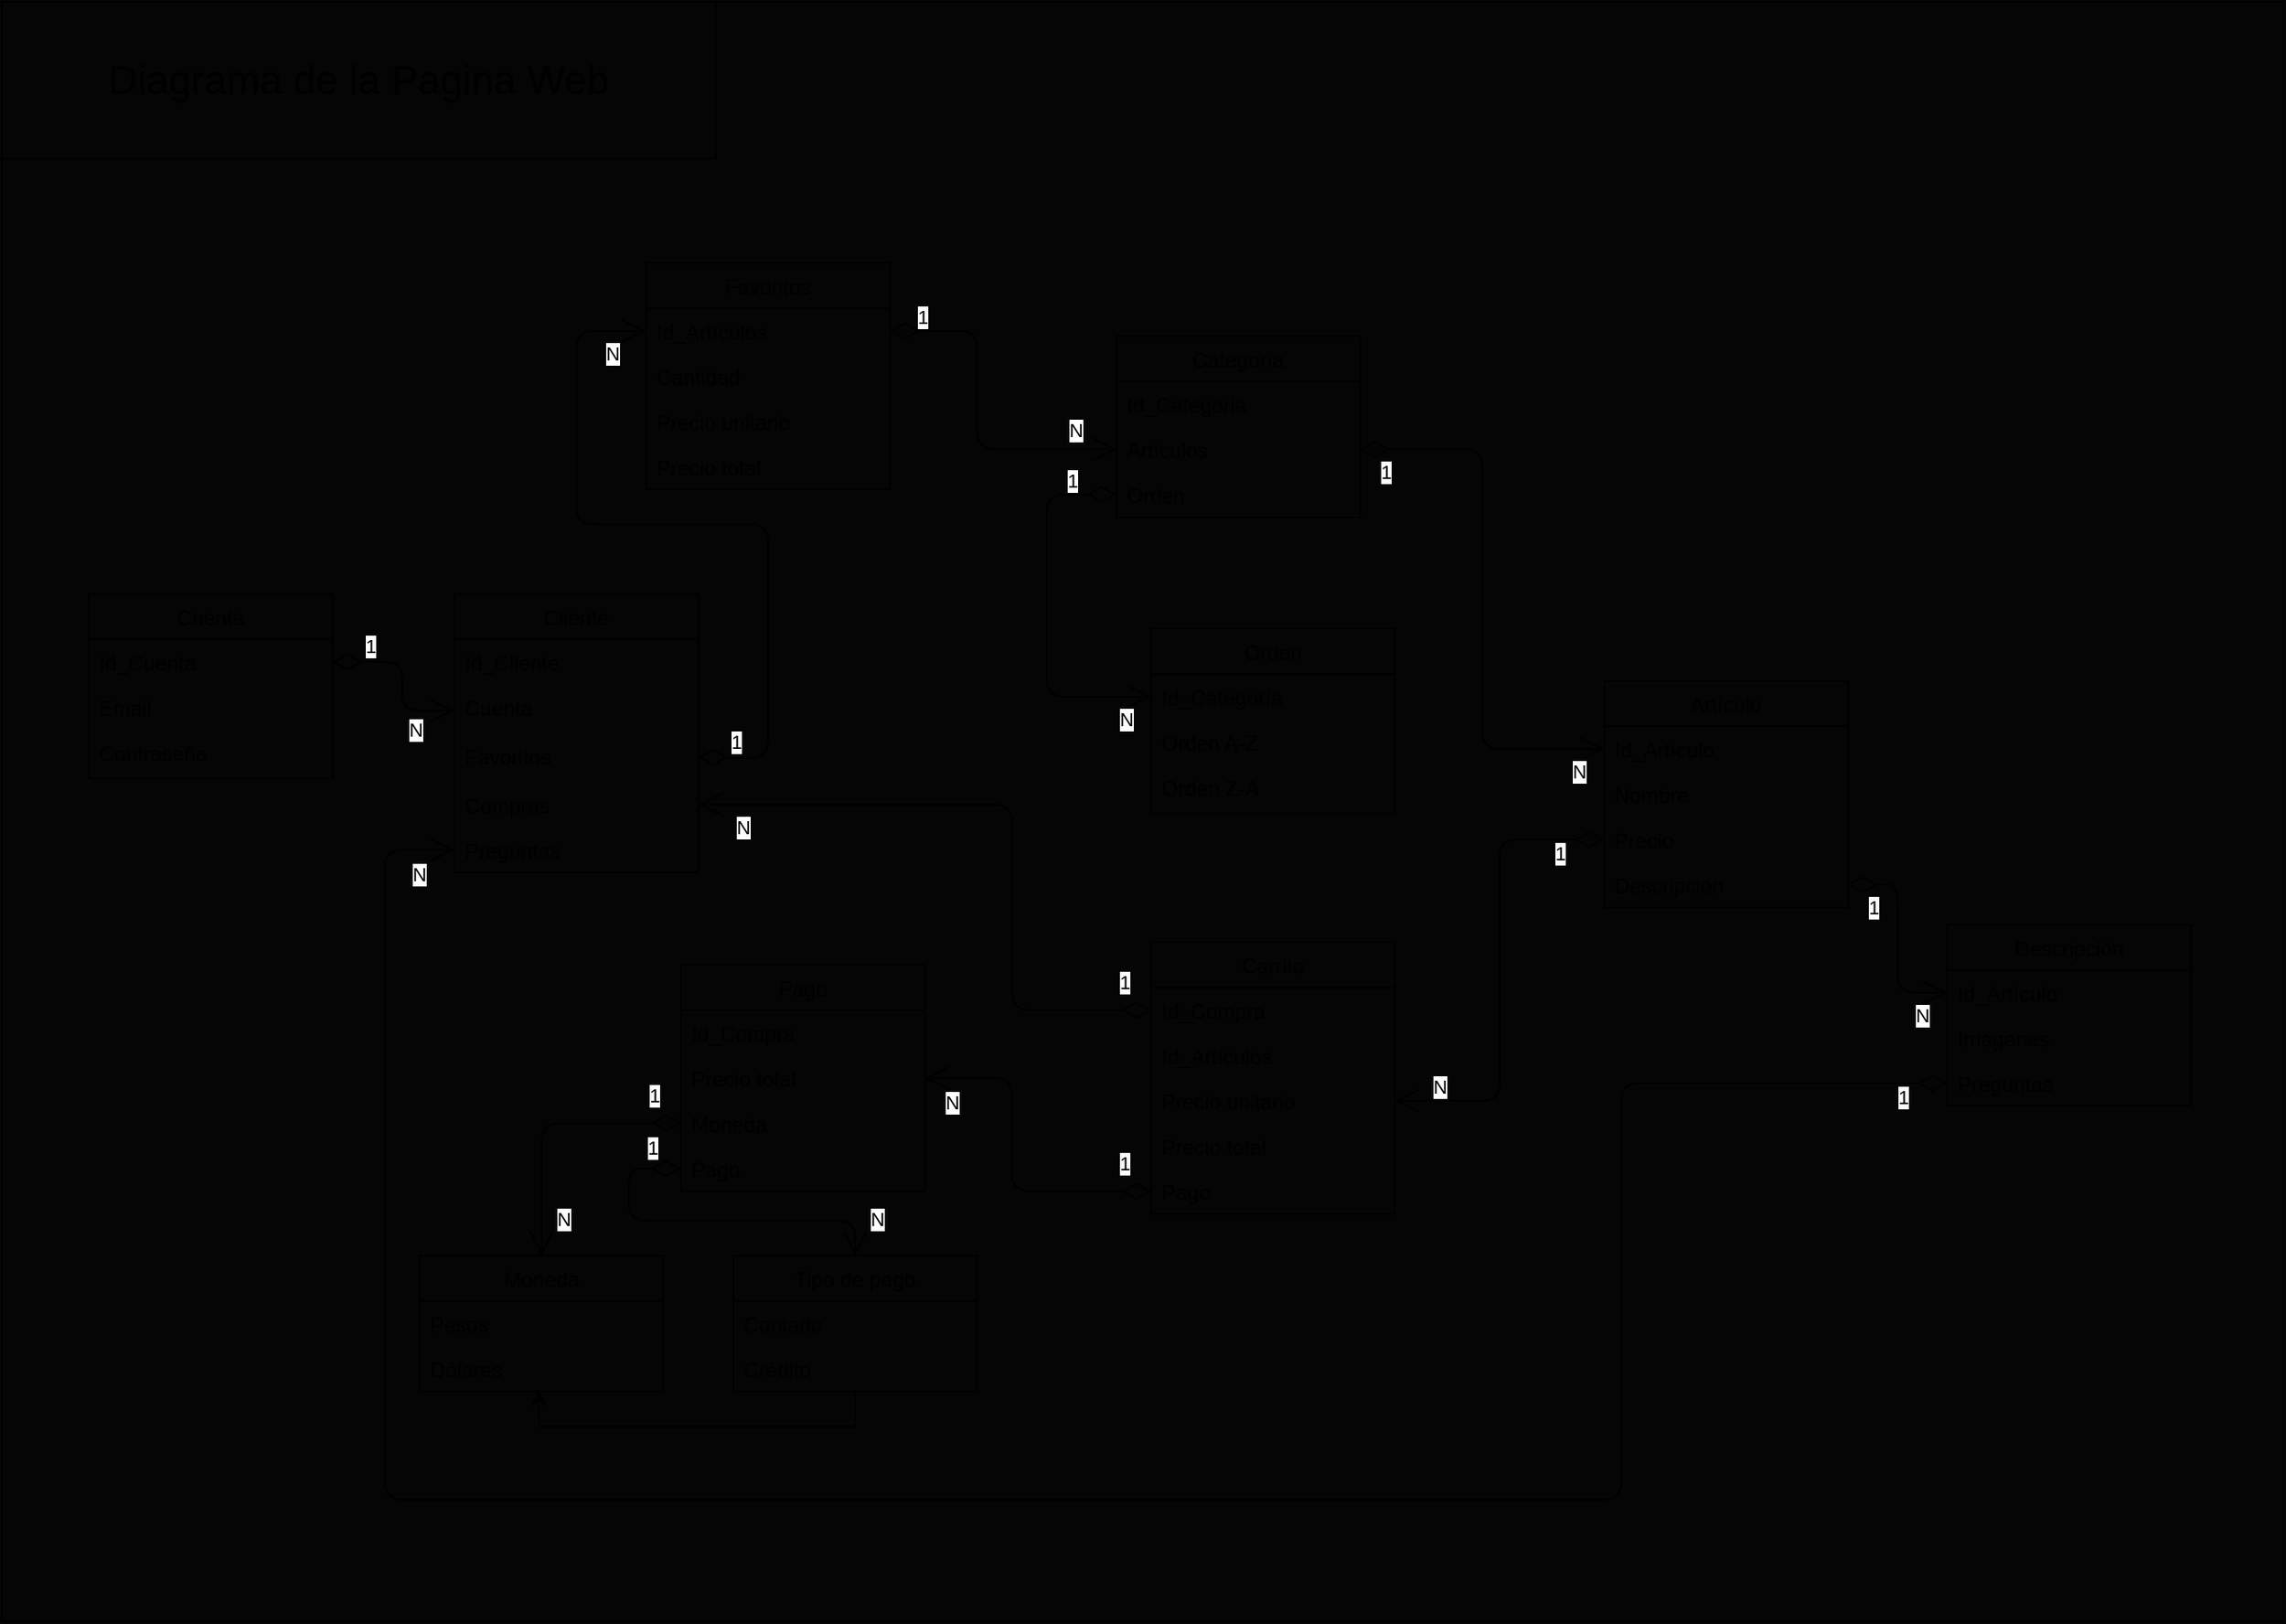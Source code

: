 <mxfile version="13.1.3">
    <diagram id="UwYLJH1CzuJ6-UINnBlJ" name="Page-1">
        <mxGraphModel dx="2115" dy="2149" grid="0" gridSize="10" guides="1" tooltips="1" connect="1" arrows="1" fold="1" page="1" pageScale="1" pageWidth="827" pageHeight="1169" background="#050505" math="0" shadow="0">
            <root>
                <mxCell id="0"/>
                <mxCell id="1" parent="0"/>
                <mxCell id="LxDtw99c77nIm1w4KyDI-207" value="" style="rounded=0;whiteSpace=wrap;html=1;align=center;labelBackgroundColor=none;backgroundOutline=0;fillColor=none;" parent="1" vertex="1">
                    <mxGeometry x="-290" y="-270" width="1310" height="930" as="geometry"/>
                </mxCell>
                <mxCell id="LxDtw99c77nIm1w4KyDI-126" value="" style="endArrow=open;html=1;endSize=12;startArrow=diamondThin;startSize=14;startFill=0;edgeStyle=orthogonalEdgeStyle;exitX=1;exitY=0.5;exitDx=0;exitDy=0;entryX=0;entryY=0.5;entryDx=0;entryDy=0;" parent="1" source="LxDtw99c77nIm1w4KyDI-80" target="LxDtw99c77nIm1w4KyDI-87" edge="1">
                    <mxGeometry relative="1" as="geometry">
                        <mxPoint x="430" y="150" as="sourcePoint"/>
                        <mxPoint x="560" y="150" as="targetPoint"/>
                    </mxGeometry>
                </mxCell>
                <mxCell id="LxDtw99c77nIm1w4KyDI-127" value="1" style="edgeLabel;resizable=0;html=1;align=left;verticalAlign=top;" parent="LxDtw99c77nIm1w4KyDI-126" connectable="0" vertex="1">
                    <mxGeometry x="-1" relative="1" as="geometry">
                        <mxPoint x="10" as="offset"/>
                    </mxGeometry>
                </mxCell>
                <mxCell id="LxDtw99c77nIm1w4KyDI-128" value="N" style="edgeLabel;resizable=0;html=1;align=right;verticalAlign=top;" parent="LxDtw99c77nIm1w4KyDI-126" connectable="0" vertex="1">
                    <mxGeometry x="1" relative="1" as="geometry">
                        <mxPoint x="-9.95" as="offset"/>
                    </mxGeometry>
                </mxCell>
                <mxCell id="LxDtw99c77nIm1w4KyDI-94" value="Carrito" style="swimlane;fontStyle=0;childLayout=stackLayout;horizontal=1;startSize=26;fillColor=none;horizontalStack=0;resizeParent=1;resizeParentMax=0;resizeLast=0;collapsible=1;marginBottom=0;rounded=0;align=center;" parent="1" vertex="1">
                    <mxGeometry x="370" y="270" width="140" height="156" as="geometry"/>
                </mxCell>
                <mxCell id="LxDtw99c77nIm1w4KyDI-95" value="Id_Compra" style="text;strokeColor=none;fillColor=none;align=left;verticalAlign=top;spacingLeft=4;spacingRight=4;overflow=hidden;rotatable=0;points=[[0,0.5],[1,0.5]];portConstraint=eastwest;" parent="LxDtw99c77nIm1w4KyDI-94" vertex="1">
                    <mxGeometry y="26" width="140" height="26" as="geometry"/>
                </mxCell>
                <mxCell id="LxDtw99c77nIm1w4KyDI-96" value="Id_Artículos" style="text;strokeColor=none;fillColor=none;align=left;verticalAlign=top;spacingLeft=4;spacingRight=4;overflow=hidden;rotatable=0;points=[[0,0.5],[1,0.5]];portConstraint=eastwest;" parent="LxDtw99c77nIm1w4KyDI-94" vertex="1">
                    <mxGeometry y="52" width="140" height="26" as="geometry"/>
                </mxCell>
                <mxCell id="LxDtw99c77nIm1w4KyDI-97" value="Precio unitario" style="text;strokeColor=none;fillColor=none;align=left;verticalAlign=top;spacingLeft=4;spacingRight=4;overflow=hidden;rotatable=0;points=[[0,0.5],[1,0.5]];portConstraint=eastwest;" parent="LxDtw99c77nIm1w4KyDI-94" vertex="1">
                    <mxGeometry y="78" width="140" height="26" as="geometry"/>
                </mxCell>
                <mxCell id="LxDtw99c77nIm1w4KyDI-98" value="Precio total" style="text;strokeColor=none;fillColor=none;align=left;verticalAlign=top;spacingLeft=4;spacingRight=4;overflow=hidden;rotatable=0;points=[[0,0.5],[1,0.5]];portConstraint=eastwest;" parent="LxDtw99c77nIm1w4KyDI-94" vertex="1">
                    <mxGeometry y="104" width="140" height="26" as="geometry"/>
                </mxCell>
                <mxCell id="LxDtw99c77nIm1w4KyDI-99" value="Pago" style="text;strokeColor=none;fillColor=none;align=left;verticalAlign=top;spacingLeft=4;spacingRight=4;overflow=hidden;rotatable=0;points=[[0,0.5],[1,0.5]];portConstraint=eastwest;" parent="LxDtw99c77nIm1w4KyDI-94" vertex="1">
                    <mxGeometry y="130" width="140" height="26" as="geometry"/>
                </mxCell>
                <mxCell id="LxDtw99c77nIm1w4KyDI-141" value="" style="endArrow=open;html=1;endSize=12;startArrow=diamondThin;startSize=14;startFill=0;edgeStyle=orthogonalEdgeStyle;exitX=0;exitY=0.5;exitDx=0;exitDy=0;entryX=1;entryY=0.5;entryDx=0;entryDy=0;" parent="1" source="LxDtw99c77nIm1w4KyDI-89" target="LxDtw99c77nIm1w4KyDI-97" edge="1">
                    <mxGeometry relative="1" as="geometry">
                        <mxPoint x="500" y="246" as="sourcePoint"/>
                        <mxPoint x="640" y="240" as="targetPoint"/>
                    </mxGeometry>
                </mxCell>
                <mxCell id="LxDtw99c77nIm1w4KyDI-142" value="1" style="edgeLabel;resizable=0;html=1;align=left;verticalAlign=top;" parent="LxDtw99c77nIm1w4KyDI-141" connectable="0" vertex="1">
                    <mxGeometry x="-1" relative="1" as="geometry">
                        <mxPoint x="-30" y="-5" as="offset"/>
                    </mxGeometry>
                </mxCell>
                <mxCell id="LxDtw99c77nIm1w4KyDI-143" value="N" style="edgeLabel;resizable=0;html=1;align=right;verticalAlign=top;" parent="LxDtw99c77nIm1w4KyDI-141" connectable="0" vertex="1">
                    <mxGeometry x="1" relative="1" as="geometry">
                        <mxPoint x="30.0" y="-21" as="offset"/>
                    </mxGeometry>
                </mxCell>
                <mxCell id="LxDtw99c77nIm1w4KyDI-144" value="" style="endArrow=open;html=1;endSize=12;startArrow=diamondThin;startSize=14;startFill=0;edgeStyle=orthogonalEdgeStyle;exitX=1;exitY=0.5;exitDx=0;exitDy=0;entryX=0;entryY=0.5;entryDx=0;entryDy=0;" parent="1" source="LxDtw99c77nIm1w4KyDI-117" target="LxDtw99c77nIm1w4KyDI-103" edge="1">
                    <mxGeometry relative="1" as="geometry">
                        <mxPoint x="810" y="270" as="sourcePoint"/>
                        <mxPoint x="690" y="450" as="targetPoint"/>
                    </mxGeometry>
                </mxCell>
                <mxCell id="LxDtw99c77nIm1w4KyDI-145" value="1" style="edgeLabel;resizable=0;html=1;align=left;verticalAlign=top;" parent="LxDtw99c77nIm1w4KyDI-144" connectable="0" vertex="1">
                    <mxGeometry x="-1" relative="1" as="geometry">
                        <mxPoint x="10" as="offset"/>
                    </mxGeometry>
                </mxCell>
                <mxCell id="LxDtw99c77nIm1w4KyDI-146" value="N" style="edgeLabel;resizable=0;html=1;align=right;verticalAlign=top;" parent="LxDtw99c77nIm1w4KyDI-144" connectable="0" vertex="1">
                    <mxGeometry x="1" relative="1" as="geometry">
                        <mxPoint x="-9.95" as="offset"/>
                    </mxGeometry>
                </mxCell>
                <mxCell id="LxDtw99c77nIm1w4KyDI-147" value="" style="endArrow=open;html=1;endSize=12;startArrow=diamondThin;startSize=14;startFill=0;edgeStyle=orthogonalEdgeStyle;exitX=0;exitY=0.5;exitDx=0;exitDy=0;entryX=0;entryY=0.5;entryDx=0;entryDy=0;" parent="1" source="LxDtw99c77nIm1w4KyDI-81" target="LxDtw99c77nIm1w4KyDI-113" edge="1">
                    <mxGeometry relative="1" as="geometry">
                        <mxPoint x="180" y="-50" as="sourcePoint"/>
                        <mxPoint x="210" y="90" as="targetPoint"/>
                        <Array as="points">
                            <mxPoint x="310" y="13"/>
                            <mxPoint x="310" y="129"/>
                        </Array>
                    </mxGeometry>
                </mxCell>
                <mxCell id="LxDtw99c77nIm1w4KyDI-148" value="1" style="edgeLabel;resizable=0;html=1;align=left;verticalAlign=top;" parent="LxDtw99c77nIm1w4KyDI-147" connectable="0" vertex="1">
                    <mxGeometry x="-1" relative="1" as="geometry">
                        <mxPoint x="-30" y="-21" as="offset"/>
                    </mxGeometry>
                </mxCell>
                <mxCell id="LxDtw99c77nIm1w4KyDI-149" value="N" style="edgeLabel;resizable=0;html=1;align=right;verticalAlign=top;" parent="LxDtw99c77nIm1w4KyDI-147" connectable="0" vertex="1">
                    <mxGeometry x="1" relative="1" as="geometry">
                        <mxPoint x="-9.95" as="offset"/>
                    </mxGeometry>
                </mxCell>
                <mxCell id="LxDtw99c77nIm1w4KyDI-153" value="" style="endArrow=open;html=1;endSize=12;startArrow=diamondThin;startSize=14;startFill=0;edgeStyle=orthogonalEdgeStyle;exitX=0;exitY=0.5;exitDx=0;exitDy=0;entryX=1;entryY=0.5;entryDx=0;entryDy=0;" parent="1" source="LxDtw99c77nIm1w4KyDI-95" target="LxDtw99c77nIm1w4KyDI-110" edge="1">
                    <mxGeometry relative="1" as="geometry">
                        <mxPoint x="290" y="292" as="sourcePoint"/>
                        <mxPoint x="190" y="230" as="targetPoint"/>
                        <Array as="points">
                            <mxPoint x="290" y="309"/>
                            <mxPoint x="290" y="191"/>
                        </Array>
                    </mxGeometry>
                </mxCell>
                <mxCell id="LxDtw99c77nIm1w4KyDI-154" value="1" style="edgeLabel;resizable=0;html=1;align=left;verticalAlign=top;" parent="LxDtw99c77nIm1w4KyDI-153" connectable="0" vertex="1">
                    <mxGeometry x="-1" relative="1" as="geometry">
                        <mxPoint x="-20" y="-29" as="offset"/>
                    </mxGeometry>
                </mxCell>
                <mxCell id="LxDtw99c77nIm1w4KyDI-155" value="N" style="edgeLabel;resizable=0;html=1;align=right;verticalAlign=top;" parent="LxDtw99c77nIm1w4KyDI-153" connectable="0" vertex="1">
                    <mxGeometry x="1" relative="1" as="geometry">
                        <mxPoint x="30.0" as="offset"/>
                    </mxGeometry>
                </mxCell>
                <mxCell id="LxDtw99c77nIm1w4KyDI-156" value="" style="endArrow=open;html=1;endSize=12;startArrow=diamondThin;startSize=14;startFill=0;edgeStyle=orthogonalEdgeStyle;exitX=0;exitY=0.5;exitDx=0;exitDy=0;entryX=1;entryY=0.5;entryDx=0;entryDy=0;" parent="1" source="LxDtw99c77nIm1w4KyDI-99" target="LxDtw99c77nIm1w4KyDI-121" edge="1">
                    <mxGeometry relative="1" as="geometry">
                        <mxPoint x="504" y="560" as="sourcePoint"/>
                        <mxPoint x="510" y="460" as="targetPoint"/>
                        <Array as="points">
                            <mxPoint x="290" y="413"/>
                            <mxPoint x="290" y="348"/>
                        </Array>
                    </mxGeometry>
                </mxCell>
                <mxCell id="LxDtw99c77nIm1w4KyDI-157" value="1" style="edgeLabel;resizable=0;html=1;align=left;verticalAlign=top;" parent="LxDtw99c77nIm1w4KyDI-156" connectable="0" vertex="1">
                    <mxGeometry x="-1" relative="1" as="geometry">
                        <mxPoint x="-20" y="-29" as="offset"/>
                    </mxGeometry>
                </mxCell>
                <mxCell id="LxDtw99c77nIm1w4KyDI-158" value="N" style="edgeLabel;resizable=0;html=1;align=right;verticalAlign=top;" parent="LxDtw99c77nIm1w4KyDI-156" connectable="0" vertex="1">
                    <mxGeometry x="1" relative="1" as="geometry">
                        <mxPoint x="20.0" y="1" as="offset"/>
                    </mxGeometry>
                </mxCell>
                <mxCell id="LxDtw99c77nIm1w4KyDI-86" value="Artículo" style="swimlane;fontStyle=0;childLayout=stackLayout;horizontal=1;startSize=26;fillColor=none;horizontalStack=0;resizeParent=1;resizeParentMax=0;resizeLast=0;collapsible=1;marginBottom=0;rounded=0;align=center;" parent="1" vertex="1">
                    <mxGeometry x="630" y="120" width="140" height="130" as="geometry"/>
                </mxCell>
                <mxCell id="LxDtw99c77nIm1w4KyDI-87" value="Id_Artículo" style="text;strokeColor=none;fillColor=none;align=left;verticalAlign=top;spacingLeft=4;spacingRight=4;overflow=hidden;rotatable=0;points=[[0,0.5],[1,0.5]];portConstraint=eastwest;" parent="LxDtw99c77nIm1w4KyDI-86" vertex="1">
                    <mxGeometry y="26" width="140" height="26" as="geometry"/>
                </mxCell>
                <mxCell id="LxDtw99c77nIm1w4KyDI-88" value="Nombre" style="text;strokeColor=none;fillColor=none;align=left;verticalAlign=top;spacingLeft=4;spacingRight=4;overflow=hidden;rotatable=0;points=[[0,0.5],[1,0.5]];portConstraint=eastwest;" parent="LxDtw99c77nIm1w4KyDI-86" vertex="1">
                    <mxGeometry y="52" width="140" height="26" as="geometry"/>
                </mxCell>
                <mxCell id="LxDtw99c77nIm1w4KyDI-89" value="Precio" style="text;strokeColor=none;fillColor=none;align=left;verticalAlign=top;spacingLeft=4;spacingRight=4;overflow=hidden;rotatable=0;points=[[0,0.5],[1,0.5]];portConstraint=eastwest;" parent="LxDtw99c77nIm1w4KyDI-86" vertex="1">
                    <mxGeometry y="78" width="140" height="26" as="geometry"/>
                </mxCell>
                <mxCell id="LxDtw99c77nIm1w4KyDI-117" value="Descripción" style="text;strokeColor=none;fillColor=none;align=left;verticalAlign=top;spacingLeft=4;spacingRight=4;overflow=hidden;rotatable=0;points=[[0,0.5],[1,0.5]];portConstraint=eastwest;" parent="LxDtw99c77nIm1w4KyDI-86" vertex="1">
                    <mxGeometry y="104" width="140" height="26" as="geometry"/>
                </mxCell>
                <mxCell id="LxDtw99c77nIm1w4KyDI-102" value="Descripción" style="swimlane;fontStyle=0;childLayout=stackLayout;horizontal=1;startSize=26;fillColor=none;horizontalStack=0;resizeParent=1;resizeParentMax=0;resizeLast=0;collapsible=1;marginBottom=0;rounded=0;align=center;" parent="1" vertex="1">
                    <mxGeometry x="827" y="260" width="140" height="104" as="geometry"/>
                </mxCell>
                <mxCell id="LxDtw99c77nIm1w4KyDI-103" value="Id_Artículo" style="text;strokeColor=none;fillColor=none;align=left;verticalAlign=top;spacingLeft=4;spacingRight=4;overflow=hidden;rotatable=0;points=[[0,0.5],[1,0.5]];portConstraint=eastwest;" parent="LxDtw99c77nIm1w4KyDI-102" vertex="1">
                    <mxGeometry y="26" width="140" height="26" as="geometry"/>
                </mxCell>
                <mxCell id="LxDtw99c77nIm1w4KyDI-105" value="Imágenes" style="text;strokeColor=none;fillColor=none;align=left;verticalAlign=top;spacingLeft=4;spacingRight=4;overflow=hidden;rotatable=0;points=[[0,0.5],[1,0.5]];portConstraint=eastwest;" parent="LxDtw99c77nIm1w4KyDI-102" vertex="1">
                    <mxGeometry y="52" width="140" height="26" as="geometry"/>
                </mxCell>
                <mxCell id="LxDtw99c77nIm1w4KyDI-106" value="Preguntas" style="text;strokeColor=none;fillColor=none;align=left;verticalAlign=top;spacingLeft=4;spacingRight=4;overflow=hidden;rotatable=0;points=[[0,0.5],[1,0.5]];portConstraint=eastwest;" parent="LxDtw99c77nIm1w4KyDI-102" vertex="1">
                    <mxGeometry y="78" width="140" height="26" as="geometry"/>
                </mxCell>
                <mxCell id="LxDtw99c77nIm1w4KyDI-78" value="Categoría" style="swimlane;fontStyle=0;childLayout=stackLayout;horizontal=1;startSize=26;fillColor=none;horizontalStack=0;resizeParent=1;resizeParentMax=0;resizeLast=0;collapsible=1;marginBottom=0;rounded=0;align=center;" parent="1" vertex="1">
                    <mxGeometry x="350" y="-78" width="140" height="104" as="geometry"/>
                </mxCell>
                <mxCell id="LxDtw99c77nIm1w4KyDI-79" value="Id_Categoria" style="text;strokeColor=none;fillColor=none;align=left;verticalAlign=top;spacingLeft=4;spacingRight=4;overflow=hidden;rotatable=0;points=[[0,0.5],[1,0.5]];portConstraint=eastwest;" parent="LxDtw99c77nIm1w4KyDI-78" vertex="1">
                    <mxGeometry y="26" width="140" height="26" as="geometry"/>
                </mxCell>
                <mxCell id="LxDtw99c77nIm1w4KyDI-80" value="Artículos" style="text;strokeColor=none;fillColor=none;align=left;verticalAlign=top;spacingLeft=4;spacingRight=4;overflow=hidden;rotatable=0;points=[[0,0.5],[1,0.5]];portConstraint=eastwest;" parent="LxDtw99c77nIm1w4KyDI-78" vertex="1">
                    <mxGeometry y="52" width="140" height="26" as="geometry"/>
                </mxCell>
                <mxCell id="LxDtw99c77nIm1w4KyDI-81" value="Orden" style="text;strokeColor=none;fillColor=none;align=left;verticalAlign=top;spacingLeft=4;spacingRight=4;overflow=hidden;rotatable=0;points=[[0,0.5],[1,0.5]];portConstraint=eastwest;" parent="LxDtw99c77nIm1w4KyDI-78" vertex="1">
                    <mxGeometry y="78" width="140" height="26" as="geometry"/>
                </mxCell>
                <mxCell id="LxDtw99c77nIm1w4KyDI-112" value="Orden" style="swimlane;fontStyle=0;childLayout=stackLayout;horizontal=1;startSize=26;fillColor=none;horizontalStack=0;resizeParent=1;resizeParentMax=0;resizeLast=0;collapsible=1;marginBottom=0;rounded=0;align=center;" parent="1" vertex="1">
                    <mxGeometry x="370" y="90" width="140" height="106" as="geometry">
                        <mxRectangle x="10" y="70" width="70" height="26" as="alternateBounds"/>
                    </mxGeometry>
                </mxCell>
                <mxCell id="LxDtw99c77nIm1w4KyDI-113" value="Id_Categoría" style="text;strokeColor=none;fillColor=none;align=left;verticalAlign=top;spacingLeft=4;spacingRight=4;overflow=hidden;rotatable=0;points=[[0,0.5],[1,0.5]];portConstraint=eastwest;" parent="LxDtw99c77nIm1w4KyDI-112" vertex="1">
                    <mxGeometry y="26" width="140" height="26" as="geometry"/>
                </mxCell>
                <mxCell id="LxDtw99c77nIm1w4KyDI-114" value="Orden A-Z" style="text;strokeColor=none;fillColor=none;align=left;verticalAlign=top;spacingLeft=4;spacingRight=4;overflow=hidden;rotatable=0;points=[[0,0.5],[1,0.5]];portConstraint=eastwest;" parent="LxDtw99c77nIm1w4KyDI-112" vertex="1">
                    <mxGeometry y="52" width="140" height="26" as="geometry"/>
                </mxCell>
                <mxCell id="LxDtw99c77nIm1w4KyDI-115" value="Orden Z-A" style="text;strokeColor=none;fillColor=none;align=left;verticalAlign=top;spacingLeft=4;spacingRight=4;overflow=hidden;rotatable=0;points=[[0,0.5],[1,0.5]];portConstraint=eastwest;" parent="LxDtw99c77nIm1w4KyDI-112" vertex="1">
                    <mxGeometry y="78" width="140" height="28" as="geometry"/>
                </mxCell>
                <mxCell id="LxDtw99c77nIm1w4KyDI-169" value="" style="endArrow=open;html=1;endSize=12;startArrow=diamondThin;startSize=14;startFill=0;edgeStyle=orthogonalEdgeStyle;exitX=1;exitY=0.5;exitDx=0;exitDy=0;entryX=0;entryY=0.5;entryDx=0;entryDy=0;" parent="1" source="LxDtw99c77nIm1w4KyDI-160" target="LxDtw99c77nIm1w4KyDI-162" edge="1">
                    <mxGeometry relative="1" as="geometry">
                        <mxPoint x="80" y="-106" as="sourcePoint"/>
                        <mxPoint x="100" y="10" as="targetPoint"/>
                        <Array as="points">
                            <mxPoint x="150" y="164"/>
                            <mxPoint x="150" y="30"/>
                            <mxPoint x="40" y="30"/>
                            <mxPoint x="40" y="-81"/>
                        </Array>
                    </mxGeometry>
                </mxCell>
                <mxCell id="LxDtw99c77nIm1w4KyDI-170" value="1" style="edgeLabel;resizable=0;html=1;align=left;verticalAlign=top;" parent="LxDtw99c77nIm1w4KyDI-169" connectable="0" vertex="1">
                    <mxGeometry x="-1" relative="1" as="geometry">
                        <mxPoint x="17" y="-22" as="offset"/>
                    </mxGeometry>
                </mxCell>
                <mxCell id="LxDtw99c77nIm1w4KyDI-171" value="N" style="edgeLabel;resizable=0;html=1;align=right;verticalAlign=top;" parent="LxDtw99c77nIm1w4KyDI-169" connectable="0" vertex="1">
                    <mxGeometry x="1" relative="1" as="geometry">
                        <mxPoint x="-14.95" as="offset"/>
                    </mxGeometry>
                </mxCell>
                <mxCell id="LxDtw99c77nIm1w4KyDI-70" value="Cliente" style="swimlane;fontStyle=0;childLayout=stackLayout;horizontal=1;startSize=26;fillColor=none;horizontalStack=0;resizeParent=1;resizeParentMax=0;resizeLast=0;collapsible=1;marginBottom=0;rounded=0;align=center;" parent="1" vertex="1">
                    <mxGeometry x="-30" y="70" width="140" height="160" as="geometry">
                        <mxRectangle x="10" y="70" width="70" height="26" as="alternateBounds"/>
                    </mxGeometry>
                </mxCell>
                <mxCell id="LxDtw99c77nIm1w4KyDI-71" value="Id_Cliente" style="text;strokeColor=none;fillColor=none;align=left;verticalAlign=top;spacingLeft=4;spacingRight=4;overflow=hidden;rotatable=0;points=[[0,0.5],[1,0.5]];portConstraint=eastwest;" parent="LxDtw99c77nIm1w4KyDI-70" vertex="1">
                    <mxGeometry y="26" width="140" height="26" as="geometry"/>
                </mxCell>
                <mxCell id="LxDtw99c77nIm1w4KyDI-73" value="Cuenta" style="text;strokeColor=none;fillColor=none;align=left;verticalAlign=top;spacingLeft=4;spacingRight=4;overflow=hidden;rotatable=0;points=[[0,0.5],[1,0.5]];portConstraint=eastwest;" parent="LxDtw99c77nIm1w4KyDI-70" vertex="1">
                    <mxGeometry y="52" width="140" height="28" as="geometry"/>
                </mxCell>
                <mxCell id="LxDtw99c77nIm1w4KyDI-160" value="Favoritos" style="text;strokeColor=none;fillColor=none;align=left;verticalAlign=top;spacingLeft=4;spacingRight=4;overflow=hidden;rotatable=0;points=[[0,0.5],[1,0.5]];portConstraint=eastwest;" parent="LxDtw99c77nIm1w4KyDI-70" vertex="1">
                    <mxGeometry y="80" width="140" height="28" as="geometry"/>
                </mxCell>
                <mxCell id="LxDtw99c77nIm1w4KyDI-110" value="Compras" style="text;strokeColor=none;fillColor=none;align=left;verticalAlign=top;spacingLeft=4;spacingRight=4;overflow=hidden;rotatable=0;points=[[0,0.5],[1,0.5]];portConstraint=eastwest;" parent="LxDtw99c77nIm1w4KyDI-70" vertex="1">
                    <mxGeometry y="108" width="140" height="26" as="geometry"/>
                </mxCell>
                <mxCell id="LxDtw99c77nIm1w4KyDI-186" value="Preguntas" style="text;strokeColor=none;fillColor=none;align=left;verticalAlign=top;spacingLeft=4;spacingRight=4;overflow=hidden;rotatable=0;points=[[0,0.5],[1,0.5]];portConstraint=eastwest;" parent="LxDtw99c77nIm1w4KyDI-70" vertex="1">
                    <mxGeometry y="134" width="140" height="26" as="geometry"/>
                </mxCell>
                <mxCell id="LxDtw99c77nIm1w4KyDI-179" value="" style="endArrow=open;html=1;endSize=12;startArrow=diamondThin;startSize=14;startFill=0;edgeStyle=orthogonalEdgeStyle;exitX=1;exitY=0.5;exitDx=0;exitDy=0;" parent="1" source="LxDtw99c77nIm1w4KyDI-173" edge="1">
                    <mxGeometry relative="1" as="geometry">
                        <mxPoint x="-80" y="55" as="sourcePoint"/>
                        <mxPoint x="-30" y="137" as="targetPoint"/>
                        <Array as="points">
                            <mxPoint x="-60" y="109"/>
                            <mxPoint x="-60" y="137"/>
                        </Array>
                    </mxGeometry>
                </mxCell>
                <mxCell id="LxDtw99c77nIm1w4KyDI-180" value="1" style="edgeLabel;resizable=0;html=1;align=left;verticalAlign=top;" parent="LxDtw99c77nIm1w4KyDI-179" connectable="0" vertex="1">
                    <mxGeometry x="-1" relative="1" as="geometry">
                        <mxPoint x="17" y="-22" as="offset"/>
                    </mxGeometry>
                </mxCell>
                <mxCell id="LxDtw99c77nIm1w4KyDI-181" value="N" style="edgeLabel;resizable=0;html=1;align=right;verticalAlign=top;" parent="LxDtw99c77nIm1w4KyDI-179" connectable="0" vertex="1">
                    <mxGeometry x="1" relative="1" as="geometry">
                        <mxPoint x="-17.95" y="-2" as="offset"/>
                    </mxGeometry>
                </mxCell>
                <mxCell id="LxDtw99c77nIm1w4KyDI-172" value="Cuenta" style="swimlane;fontStyle=0;childLayout=stackLayout;horizontal=1;startSize=26;fillColor=none;horizontalStack=0;resizeParent=1;resizeParentMax=0;resizeLast=0;collapsible=1;marginBottom=0;rounded=0;align=center;" parent="1" vertex="1">
                    <mxGeometry x="-240" y="70" width="140" height="106" as="geometry">
                        <mxRectangle x="10" y="70" width="70" height="26" as="alternateBounds"/>
                    </mxGeometry>
                </mxCell>
                <mxCell id="LxDtw99c77nIm1w4KyDI-173" value="Id_Cuenta" style="text;strokeColor=none;fillColor=none;align=left;verticalAlign=top;spacingLeft=4;spacingRight=4;overflow=hidden;rotatable=0;points=[[0,0.5],[1,0.5]];portConstraint=eastwest;" parent="LxDtw99c77nIm1w4KyDI-172" vertex="1">
                    <mxGeometry y="26" width="140" height="26" as="geometry"/>
                </mxCell>
                <mxCell id="LxDtw99c77nIm1w4KyDI-174" value="Email" style="text;strokeColor=none;fillColor=none;align=left;verticalAlign=top;spacingLeft=4;spacingRight=4;overflow=hidden;rotatable=0;points=[[0,0.5],[1,0.5]];portConstraint=eastwest;" parent="LxDtw99c77nIm1w4KyDI-172" vertex="1">
                    <mxGeometry y="52" width="140" height="26" as="geometry"/>
                </mxCell>
                <mxCell id="LxDtw99c77nIm1w4KyDI-175" value="Contraseña&#10;" style="text;strokeColor=none;fillColor=none;align=left;verticalAlign=top;spacingLeft=4;spacingRight=4;overflow=hidden;rotatable=0;points=[[0,0.5],[1,0.5]];portConstraint=eastwest;" parent="LxDtw99c77nIm1w4KyDI-172" vertex="1">
                    <mxGeometry y="78" width="140" height="28" as="geometry"/>
                </mxCell>
                <mxCell id="LxDtw99c77nIm1w4KyDI-161" value="Favoritos" style="swimlane;fontStyle=0;childLayout=stackLayout;horizontal=1;startSize=26;fillColor=none;horizontalStack=0;resizeParent=1;resizeParentMax=0;resizeLast=0;collapsible=1;marginBottom=0;rounded=0;align=center;" parent="1" vertex="1">
                    <mxGeometry x="80" y="-120" width="140" height="130" as="geometry">
                        <mxRectangle x="10" y="70" width="70" height="26" as="alternateBounds"/>
                    </mxGeometry>
                </mxCell>
                <mxCell id="LxDtw99c77nIm1w4KyDI-162" value="Id_Artículos" style="text;strokeColor=none;fillColor=none;align=left;verticalAlign=top;spacingLeft=4;spacingRight=4;overflow=hidden;rotatable=0;points=[[0,0.5],[1,0.5]];portConstraint=eastwest;" parent="LxDtw99c77nIm1w4KyDI-161" vertex="1">
                    <mxGeometry y="26" width="140" height="26" as="geometry"/>
                </mxCell>
                <mxCell id="LxDtw99c77nIm1w4KyDI-163" value="Cantidad" style="text;strokeColor=none;fillColor=none;align=left;verticalAlign=top;spacingLeft=4;spacingRight=4;overflow=hidden;rotatable=0;points=[[0,0.5],[1,0.5]];portConstraint=eastwest;" parent="LxDtw99c77nIm1w4KyDI-161" vertex="1">
                    <mxGeometry y="52" width="140" height="26" as="geometry"/>
                </mxCell>
                <mxCell id="LxDtw99c77nIm1w4KyDI-166" value="Precio unitario" style="text;strokeColor=none;fillColor=none;align=left;verticalAlign=top;spacingLeft=4;spacingRight=4;overflow=hidden;rotatable=0;points=[[0,0.5],[1,0.5]];portConstraint=eastwest;" parent="LxDtw99c77nIm1w4KyDI-161" vertex="1">
                    <mxGeometry y="78" width="140" height="26" as="geometry"/>
                </mxCell>
                <mxCell id="LxDtw99c77nIm1w4KyDI-167" value="Precio total" style="text;strokeColor=none;fillColor=none;align=left;verticalAlign=top;spacingLeft=4;spacingRight=4;overflow=hidden;rotatable=0;points=[[0,0.5],[1,0.5]];portConstraint=eastwest;" parent="LxDtw99c77nIm1w4KyDI-161" vertex="1">
                    <mxGeometry y="104" width="140" height="26" as="geometry"/>
                </mxCell>
                <mxCell id="LxDtw99c77nIm1w4KyDI-183" value="" style="endArrow=open;html=1;endSize=12;startArrow=diamondThin;startSize=14;startFill=0;edgeStyle=orthogonalEdgeStyle;entryX=0;entryY=0.5;entryDx=0;entryDy=0;exitX=1;exitY=0.5;exitDx=0;exitDy=0;" parent="1" source="LxDtw99c77nIm1w4KyDI-162" target="LxDtw99c77nIm1w4KyDI-80" edge="1">
                    <mxGeometry relative="1" as="geometry">
                        <mxPoint x="270" y="-180" as="sourcePoint"/>
                        <mxPoint x="330" y="-24" as="targetPoint"/>
                        <Array as="points">
                            <mxPoint x="270" y="-81"/>
                            <mxPoint x="270" y="-13"/>
                        </Array>
                    </mxGeometry>
                </mxCell>
                <mxCell id="LxDtw99c77nIm1w4KyDI-184" value="1" style="edgeLabel;resizable=0;html=1;align=left;verticalAlign=top;" parent="LxDtw99c77nIm1w4KyDI-183" connectable="0" vertex="1">
                    <mxGeometry x="-1" relative="1" as="geometry">
                        <mxPoint x="14" y="-21" as="offset"/>
                    </mxGeometry>
                </mxCell>
                <mxCell id="LxDtw99c77nIm1w4KyDI-185" value="N" style="edgeLabel;resizable=0;html=1;align=right;verticalAlign=top;" parent="LxDtw99c77nIm1w4KyDI-183" connectable="0" vertex="1">
                    <mxGeometry x="1" relative="1" as="geometry">
                        <mxPoint x="-18.95" y="-24" as="offset"/>
                    </mxGeometry>
                </mxCell>
                <mxCell id="LxDtw99c77nIm1w4KyDI-119" value="Pago" style="swimlane;fontStyle=0;childLayout=stackLayout;horizontal=1;startSize=26;fillColor=none;horizontalStack=0;resizeParent=1;resizeParentMax=0;resizeLast=0;collapsible=1;marginBottom=0;rounded=0;align=center;" parent="1" vertex="1">
                    <mxGeometry x="100" y="283" width="140" height="130" as="geometry"/>
                </mxCell>
                <mxCell id="LxDtw99c77nIm1w4KyDI-120" value="Id_Compra" style="text;strokeColor=none;fillColor=none;align=left;verticalAlign=top;spacingLeft=4;spacingRight=4;overflow=hidden;rotatable=0;points=[[0,0.5],[1,0.5]];portConstraint=eastwest;" parent="LxDtw99c77nIm1w4KyDI-119" vertex="1">
                    <mxGeometry y="26" width="140" height="26" as="geometry"/>
                </mxCell>
                <mxCell id="LxDtw99c77nIm1w4KyDI-121" value="Precio total" style="text;strokeColor=none;fillColor=none;align=left;verticalAlign=top;spacingLeft=4;spacingRight=4;overflow=hidden;rotatable=0;points=[[0,0.5],[1,0.5]];portConstraint=eastwest;" parent="LxDtw99c77nIm1w4KyDI-119" vertex="1">
                    <mxGeometry y="52" width="140" height="26" as="geometry"/>
                </mxCell>
                <mxCell id="LxDtw99c77nIm1w4KyDI-122" value="Moneda" style="text;strokeColor=none;fillColor=none;align=left;verticalAlign=top;spacingLeft=4;spacingRight=4;overflow=hidden;rotatable=0;points=[[0,0.5],[1,0.5]];portConstraint=eastwest;" parent="LxDtw99c77nIm1w4KyDI-119" vertex="1">
                    <mxGeometry y="78" width="140" height="26" as="geometry"/>
                </mxCell>
                <mxCell id="LxDtw99c77nIm1w4KyDI-124" value="Pago" style="text;strokeColor=none;fillColor=none;align=left;verticalAlign=top;spacingLeft=4;spacingRight=4;overflow=hidden;rotatable=0;points=[[0,0.5],[1,0.5]];portConstraint=eastwest;" parent="LxDtw99c77nIm1w4KyDI-119" vertex="1">
                    <mxGeometry y="104" width="140" height="26" as="geometry"/>
                </mxCell>
                <mxCell id="LxDtw99c77nIm1w4KyDI-188" value="" style="endArrow=open;html=1;endSize=12;startArrow=diamondThin;startSize=14;startFill=0;edgeStyle=orthogonalEdgeStyle;exitX=0;exitY=0.5;exitDx=0;exitDy=0;entryX=0.5;entryY=0;entryDx=0;entryDy=0;" parent="1" source="LxDtw99c77nIm1w4KyDI-122" target="LxDtw99c77nIm1w4KyDI-134" edge="1">
                    <mxGeometry relative="1" as="geometry">
                        <mxPoint x="120" y="455" as="sourcePoint"/>
                        <mxPoint x="10" y="510" as="targetPoint"/>
                        <Array as="points">
                            <mxPoint x="20" y="374"/>
                        </Array>
                    </mxGeometry>
                </mxCell>
                <mxCell id="LxDtw99c77nIm1w4KyDI-189" value="1" style="edgeLabel;resizable=0;html=1;align=left;verticalAlign=top;" parent="LxDtw99c77nIm1w4KyDI-188" connectable="0" vertex="1">
                    <mxGeometry x="-1" relative="1" as="geometry">
                        <mxPoint x="-20" y="-29" as="offset"/>
                    </mxGeometry>
                </mxCell>
                <mxCell id="LxDtw99c77nIm1w4KyDI-190" value="N" style="edgeLabel;resizable=0;html=1;align=right;verticalAlign=top;" parent="LxDtw99c77nIm1w4KyDI-188" connectable="0" vertex="1">
                    <mxGeometry x="1" relative="1" as="geometry">
                        <mxPoint x="17.0" y="-34" as="offset"/>
                    </mxGeometry>
                </mxCell>
                <mxCell id="LxDtw99c77nIm1w4KyDI-192" value="" style="endArrow=open;html=1;endSize=12;startArrow=diamondThin;startSize=14;startFill=0;edgeStyle=orthogonalEdgeStyle;exitX=0;exitY=0.5;exitDx=0;exitDy=0;entryX=0;entryY=0.5;entryDx=0;entryDy=0;" parent="1" source="LxDtw99c77nIm1w4KyDI-106" target="LxDtw99c77nIm1w4KyDI-186" edge="1">
                    <mxGeometry relative="1" as="geometry">
                        <mxPoint x="810" y="356" as="sourcePoint"/>
                        <mxPoint x="690" y="480" as="targetPoint"/>
                        <Array as="points">
                            <mxPoint x="640" y="351"/>
                            <mxPoint x="640" y="590"/>
                            <mxPoint x="-70" y="590"/>
                            <mxPoint x="-70" y="217"/>
                        </Array>
                    </mxGeometry>
                </mxCell>
                <mxCell id="LxDtw99c77nIm1w4KyDI-193" value="1" style="edgeLabel;resizable=0;html=1;align=left;verticalAlign=top;" parent="LxDtw99c77nIm1w4KyDI-192" connectable="0" vertex="1">
                    <mxGeometry x="-1" relative="1" as="geometry">
                        <mxPoint x="-30" y="-5" as="offset"/>
                    </mxGeometry>
                </mxCell>
                <mxCell id="LxDtw99c77nIm1w4KyDI-194" value="N" style="edgeLabel;resizable=0;html=1;align=right;verticalAlign=top;" parent="LxDtw99c77nIm1w4KyDI-192" connectable="0" vertex="1">
                    <mxGeometry x="1" relative="1" as="geometry">
                        <mxPoint x="-16.0" y="1" as="offset"/>
                    </mxGeometry>
                </mxCell>
                <mxCell id="LxDtw99c77nIm1w4KyDI-134" value="Moneda" style="swimlane;fontStyle=0;childLayout=stackLayout;horizontal=1;startSize=26;fillColor=none;horizontalStack=0;resizeParent=1;resizeParentMax=0;resizeLast=0;collapsible=1;marginBottom=0;rounded=0;align=center;" parent="1" vertex="1">
                    <mxGeometry x="-50" y="450" width="140" height="78" as="geometry"/>
                </mxCell>
                <mxCell id="LxDtw99c77nIm1w4KyDI-135" value="Pesos" style="text;strokeColor=none;fillColor=none;align=left;verticalAlign=top;spacingLeft=4;spacingRight=4;overflow=hidden;rotatable=0;points=[[0,0.5],[1,0.5]];portConstraint=eastwest;" parent="LxDtw99c77nIm1w4KyDI-134" vertex="1">
                    <mxGeometry y="26" width="140" height="26" as="geometry"/>
                </mxCell>
                <mxCell id="LxDtw99c77nIm1w4KyDI-136" value="Dólares" style="text;strokeColor=none;fillColor=none;align=left;verticalAlign=top;spacingLeft=4;spacingRight=4;overflow=hidden;rotatable=0;points=[[0,0.5],[1,0.5]];portConstraint=eastwest;" parent="LxDtw99c77nIm1w4KyDI-134" vertex="1">
                    <mxGeometry y="52" width="140" height="26" as="geometry"/>
                </mxCell>
                <mxCell id="LxDtw99c77nIm1w4KyDI-205" style="edgeStyle=orthogonalEdgeStyle;rounded=0;orthogonalLoop=1;jettySize=auto;html=1;exitX=0.5;exitY=1;exitDx=0;exitDy=0;entryX=0.49;entryY=0.966;entryDx=0;entryDy=0;entryPerimeter=0;" parent="1" source="LxDtw99c77nIm1w4KyDI-195" target="LxDtw99c77nIm1w4KyDI-136" edge="1">
                    <mxGeometry relative="1" as="geometry"/>
                </mxCell>
                <mxCell id="LxDtw99c77nIm1w4KyDI-195" value="Tipo de pago" style="swimlane;fontStyle=0;childLayout=stackLayout;horizontal=1;startSize=26;fillColor=none;horizontalStack=0;resizeParent=1;resizeParentMax=0;resizeLast=0;collapsible=1;marginBottom=0;rounded=0;align=center;" parent="1" vertex="1">
                    <mxGeometry x="130" y="450" width="140" height="78" as="geometry"/>
                </mxCell>
                <mxCell id="LxDtw99c77nIm1w4KyDI-196" value="Contado" style="text;strokeColor=none;fillColor=none;align=left;verticalAlign=top;spacingLeft=4;spacingRight=4;overflow=hidden;rotatable=0;points=[[0,0.5],[1,0.5]];portConstraint=eastwest;" parent="LxDtw99c77nIm1w4KyDI-195" vertex="1">
                    <mxGeometry y="26" width="140" height="26" as="geometry"/>
                </mxCell>
                <mxCell id="LxDtw99c77nIm1w4KyDI-197" value="Crédito" style="text;strokeColor=none;fillColor=none;align=left;verticalAlign=top;spacingLeft=4;spacingRight=4;overflow=hidden;rotatable=0;points=[[0,0.5],[1,0.5]];portConstraint=eastwest;" parent="LxDtw99c77nIm1w4KyDI-195" vertex="1">
                    <mxGeometry y="52" width="140" height="26" as="geometry"/>
                </mxCell>
                <mxCell id="LxDtw99c77nIm1w4KyDI-199" value="" style="endArrow=open;html=1;endSize=12;startArrow=diamondThin;startSize=14;startFill=0;edgeStyle=orthogonalEdgeStyle;entryX=0.5;entryY=0;entryDx=0;entryDy=0;" parent="1" source="LxDtw99c77nIm1w4KyDI-124" target="LxDtw99c77nIm1w4KyDI-195" edge="1">
                    <mxGeometry relative="1" as="geometry">
                        <mxPoint x="100" y="400" as="sourcePoint"/>
                        <mxPoint x="20" y="476" as="targetPoint"/>
                        <Array as="points">
                            <mxPoint x="70" y="400"/>
                            <mxPoint x="70" y="430"/>
                            <mxPoint x="200" y="430"/>
                        </Array>
                    </mxGeometry>
                </mxCell>
                <mxCell id="LxDtw99c77nIm1w4KyDI-200" value="1" style="edgeLabel;resizable=0;html=1;align=left;verticalAlign=top;" parent="LxDtw99c77nIm1w4KyDI-199" connectable="0" vertex="1">
                    <mxGeometry x="-1" relative="1" as="geometry">
                        <mxPoint x="-21" y="-25" as="offset"/>
                    </mxGeometry>
                </mxCell>
                <mxCell id="LxDtw99c77nIm1w4KyDI-201" value="N" style="edgeLabel;resizable=0;html=1;align=right;verticalAlign=top;" parent="LxDtw99c77nIm1w4KyDI-199" connectable="0" vertex="1">
                    <mxGeometry x="1" relative="1" as="geometry">
                        <mxPoint x="17.0" y="-34" as="offset"/>
                    </mxGeometry>
                </mxCell>
                <mxCell id="LxDtw99c77nIm1w4KyDI-209" value="" style="rounded=0;whiteSpace=wrap;html=1;labelBackgroundColor=none;fillColor=none;fontColor=#000000;align=center;" parent="1" vertex="1">
                    <mxGeometry x="-290" y="-270" width="410" height="90" as="geometry"/>
                </mxCell>
                <mxCell id="LxDtw99c77nIm1w4KyDI-210" value="Diagrama de la Pagina Web" style="text;html=1;strokeColor=none;fillColor=none;align=center;verticalAlign=middle;whiteSpace=wrap;rounded=0;labelBackgroundColor=none;fontColor=#000000;fontSize=23;" parent="1" vertex="1">
                    <mxGeometry x="-290" y="-270" width="410" height="90" as="geometry"/>
                </mxCell>
            </root>
        </mxGraphModel>
    </diagram>
</mxfile>